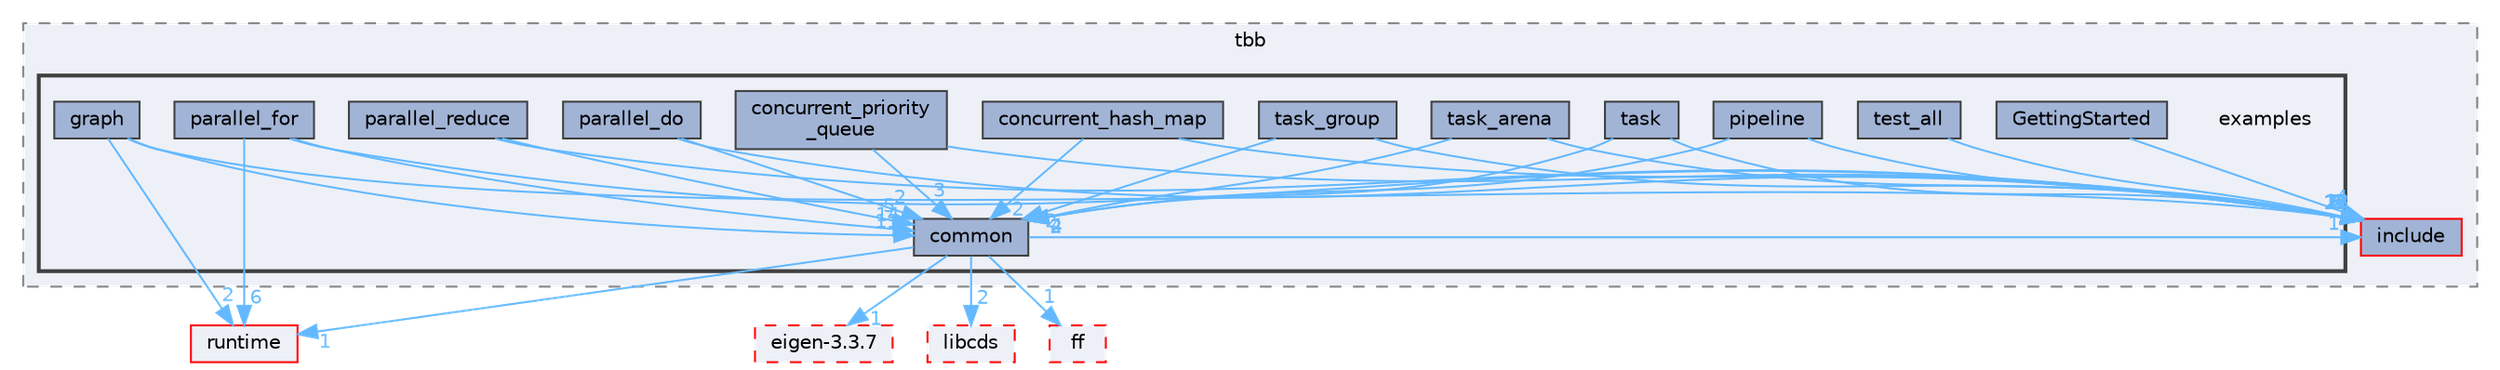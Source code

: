 digraph "external/taskflow/3rd-party/tbb/examples"
{
 // LATEX_PDF_SIZE
  bgcolor="transparent";
  edge [fontname=Helvetica,fontsize=10,labelfontname=Helvetica,labelfontsize=10];
  node [fontname=Helvetica,fontsize=10,shape=box,height=0.2,width=0.4];
  compound=true
  subgraph clusterdir_abe7062a90e3f7803c8f3bdd007f6ae1 {
    graph [ bgcolor="#edf0f7", pencolor="grey50", label="tbb", fontname=Helvetica,fontsize=10 style="filled,dashed", URL="dir_abe7062a90e3f7803c8f3bdd007f6ae1.html",tooltip=""]
  dir_9a108c806b4257aefe6c62ce1f799fad [label="include", fillcolor="#a2b4d6", color="red", style="filled", URL="dir_9a108c806b4257aefe6c62ce1f799fad.html",tooltip=""];
  subgraph clusterdir_728d8ef4f98e28e397f8fcf766944c46 {
    graph [ bgcolor="#edf0f7", pencolor="grey25", label="", fontname=Helvetica,fontsize=10 style="filled,bold", URL="dir_728d8ef4f98e28e397f8fcf766944c46.html",tooltip=""]
    dir_728d8ef4f98e28e397f8fcf766944c46 [shape=plaintext, label="examples"];
  dir_54703c436fa5ff1ab20c927331cf8a3a [label="common", fillcolor="#a2b4d6", color="grey25", style="filled", URL="dir_54703c436fa5ff1ab20c927331cf8a3a.html",tooltip=""];
  dir_d9220db523c9a70e1f2284c5a8e01b2e [label="concurrent_hash_map", fillcolor="#a2b4d6", color="grey25", style="filled", URL="dir_d9220db523c9a70e1f2284c5a8e01b2e.html",tooltip=""];
  dir_21dcc382a9b36572392858b964cf58fd [label="concurrent_priority\l_queue", fillcolor="#a2b4d6", color="grey25", style="filled", URL="dir_21dcc382a9b36572392858b964cf58fd.html",tooltip=""];
  dir_1b5fc657e508d29286e1d84e4ed921f3 [label="GettingStarted", fillcolor="#a2b4d6", color="grey25", style="filled", URL="dir_1b5fc657e508d29286e1d84e4ed921f3.html",tooltip=""];
  dir_5c1ff9a9d529b3731c40a8c08de40ad5 [label="graph", fillcolor="#a2b4d6", color="grey25", style="filled", URL="dir_5c1ff9a9d529b3731c40a8c08de40ad5.html",tooltip=""];
  dir_2b030c37bf86076d5859433a693c16c8 [label="parallel_do", fillcolor="#a2b4d6", color="grey25", style="filled", URL="dir_2b030c37bf86076d5859433a693c16c8.html",tooltip=""];
  dir_c19d9c190765b3f8fd642fafe7395bab [label="parallel_for", fillcolor="#a2b4d6", color="grey25", style="filled", URL="dir_c19d9c190765b3f8fd642fafe7395bab.html",tooltip=""];
  dir_06a89a44378afb7102d679565b511c5b [label="parallel_reduce", fillcolor="#a2b4d6", color="grey25", style="filled", URL="dir_06a89a44378afb7102d679565b511c5b.html",tooltip=""];
  dir_86406531d93c0e390aafd6dff616f5af [label="pipeline", fillcolor="#a2b4d6", color="grey25", style="filled", URL="dir_86406531d93c0e390aafd6dff616f5af.html",tooltip=""];
  dir_cba09dec2db835182d111c8043ac7ce5 [label="task", fillcolor="#a2b4d6", color="grey25", style="filled", URL="dir_cba09dec2db835182d111c8043ac7ce5.html",tooltip=""];
  dir_38caaf1cc0812aabbf5d0c9354a630a7 [label="task_arena", fillcolor="#a2b4d6", color="grey25", style="filled", URL="dir_38caaf1cc0812aabbf5d0c9354a630a7.html",tooltip=""];
  dir_f1a4e2b96ccb69fe777020377927ee04 [label="task_group", fillcolor="#a2b4d6", color="grey25", style="filled", URL="dir_f1a4e2b96ccb69fe777020377927ee04.html",tooltip=""];
  dir_064a287a4beddc10d410fd860d8c8a26 [label="test_all", fillcolor="#a2b4d6", color="grey25", style="filled", URL="dir_064a287a4beddc10d410fd860d8c8a26.html",tooltip=""];
  }
  }
  dir_cb031e414f281a658b23dddb30bb9d2c [label="runtime", fillcolor="#edf0f7", color="red", style="filled", URL="dir_cb031e414f281a658b23dddb30bb9d2c.html",tooltip=""];
  dir_ab6169dce0214f69bd11de922f7415d8 [label="libcds", fillcolor="#edf0f7", color="red", style="filled,dashed", URL="dir_ab6169dce0214f69bd11de922f7415d8.html",tooltip=""];
  dir_76847c2e48732228b0d9f5df109ae853 [label="ff", fillcolor="#edf0f7", color="red", style="filled,dashed", URL="dir_76847c2e48732228b0d9f5df109ae853.html",tooltip=""];
  dir_6c93be1e894d30561f4c37354dfed8f5 [label="eigen-3.3.7", fillcolor="#edf0f7", color="red", style="filled,dashed", URL="dir_6c93be1e894d30561f4c37354dfed8f5.html",tooltip=""];
  dir_54703c436fa5ff1ab20c927331cf8a3a->dir_ab6169dce0214f69bd11de922f7415d8 [headlabel="2", labeldistance=1.5 headhref="dir_000148_000445.html" href="dir_000148_000445.html" color="steelblue1" fontcolor="steelblue1"];
  dir_54703c436fa5ff1ab20c927331cf8a3a->dir_76847c2e48732228b0d9f5df109ae853 [headlabel="1", labeldistance=1.5 headhref="dir_000148_000311.html" href="dir_000148_000311.html" color="steelblue1" fontcolor="steelblue1"];
  dir_54703c436fa5ff1ab20c927331cf8a3a->dir_6c93be1e894d30561f4c37354dfed8f5 [headlabel="1", labeldistance=1.5 headhref="dir_000148_000239.html" href="dir_000148_000239.html" color="steelblue1" fontcolor="steelblue1"];
  dir_54703c436fa5ff1ab20c927331cf8a3a->dir_cb031e414f281a658b23dddb30bb9d2c [headlabel="1", labeldistance=1.5 headhref="dir_000148_000628.html" href="dir_000148_000628.html" color="steelblue1" fontcolor="steelblue1"];
  dir_54703c436fa5ff1ab20c927331cf8a3a->dir_9a108c806b4257aefe6c62ce1f799fad [headlabel="1", labeldistance=1.5 headhref="dir_000148_000389.html" href="dir_000148_000389.html" color="steelblue1" fontcolor="steelblue1"];
  dir_d9220db523c9a70e1f2284c5a8e01b2e->dir_9a108c806b4257aefe6c62ce1f799fad [headlabel="5", labeldistance=1.5 headhref="dir_000155_000389.html" href="dir_000155_000389.html" color="steelblue1" fontcolor="steelblue1"];
  dir_d9220db523c9a70e1f2284c5a8e01b2e->dir_54703c436fa5ff1ab20c927331cf8a3a [headlabel="2", labeldistance=1.5 headhref="dir_000155_000148.html" href="dir_000155_000148.html" color="steelblue1" fontcolor="steelblue1"];
  dir_21dcc382a9b36572392858b964cf58fd->dir_9a108c806b4257aefe6c62ce1f799fad [headlabel="6", labeldistance=1.5 headhref="dir_000156_000389.html" href="dir_000156_000389.html" color="steelblue1" fontcolor="steelblue1"];
  dir_21dcc382a9b36572392858b964cf58fd->dir_54703c436fa5ff1ab20c927331cf8a3a [headlabel="3", labeldistance=1.5 headhref="dir_000156_000148.html" href="dir_000156_000148.html" color="steelblue1" fontcolor="steelblue1"];
  dir_1b5fc657e508d29286e1d84e4ed921f3->dir_9a108c806b4257aefe6c62ce1f799fad [headlabel="4", labeldistance=1.5 headhref="dir_000352_000389.html" href="dir_000352_000389.html" color="steelblue1" fontcolor="steelblue1"];
  dir_5c1ff9a9d529b3731c40a8c08de40ad5->dir_54703c436fa5ff1ab20c927331cf8a3a [headlabel="11", labeldistance=1.5 headhref="dir_000361_000148.html" href="dir_000361_000148.html" color="steelblue1" fontcolor="steelblue1"];
  dir_5c1ff9a9d529b3731c40a8c08de40ad5->dir_9a108c806b4257aefe6c62ce1f799fad [headlabel="23", labeldistance=1.5 headhref="dir_000361_000389.html" href="dir_000361_000389.html" color="steelblue1" fontcolor="steelblue1"];
  dir_5c1ff9a9d529b3731c40a8c08de40ad5->dir_cb031e414f281a658b23dddb30bb9d2c [headlabel="2", labeldistance=1.5 headhref="dir_000361_000628.html" href="dir_000361_000628.html" color="steelblue1" fontcolor="steelblue1"];
  dir_2b030c37bf86076d5859433a693c16c8->dir_9a108c806b4257aefe6c62ce1f799fad [headlabel="3", labeldistance=1.5 headhref="dir_000535_000389.html" href="dir_000535_000389.html" color="steelblue1" fontcolor="steelblue1"];
  dir_2b030c37bf86076d5859433a693c16c8->dir_54703c436fa5ff1ab20c927331cf8a3a [headlabel="2", labeldistance=1.5 headhref="dir_000535_000148.html" href="dir_000535_000148.html" color="steelblue1" fontcolor="steelblue1"];
  dir_c19d9c190765b3f8fd642fafe7395bab->dir_9a108c806b4257aefe6c62ce1f799fad [headlabel="25", labeldistance=1.5 headhref="dir_000536_000389.html" href="dir_000536_000389.html" color="steelblue1" fontcolor="steelblue1"];
  dir_c19d9c190765b3f8fd642fafe7395bab->dir_cb031e414f281a658b23dddb30bb9d2c [headlabel="6", labeldistance=1.5 headhref="dir_000536_000628.html" href="dir_000536_000628.html" color="steelblue1" fontcolor="steelblue1"];
  dir_c19d9c190765b3f8fd642fafe7395bab->dir_54703c436fa5ff1ab20c927331cf8a3a [headlabel="14", labeldistance=1.5 headhref="dir_000536_000148.html" href="dir_000536_000148.html" color="steelblue1" fontcolor="steelblue1"];
  dir_06a89a44378afb7102d679565b511c5b->dir_54703c436fa5ff1ab20c927331cf8a3a [headlabel="5", labeldistance=1.5 headhref="dir_000538_000148.html" href="dir_000538_000148.html" color="steelblue1" fontcolor="steelblue1"];
  dir_06a89a44378afb7102d679565b511c5b->dir_9a108c806b4257aefe6c62ce1f799fad [headlabel="11", labeldistance=1.5 headhref="dir_000538_000389.html" href="dir_000538_000389.html" color="steelblue1" fontcolor="steelblue1"];
  dir_86406531d93c0e390aafd6dff616f5af->dir_9a108c806b4257aefe6c62ce1f799fad [headlabel="4", labeldistance=1.5 headhref="dir_000547_000389.html" href="dir_000547_000389.html" color="steelblue1" fontcolor="steelblue1"];
  dir_86406531d93c0e390aafd6dff616f5af->dir_54703c436fa5ff1ab20c927331cf8a3a [headlabel="2", labeldistance=1.5 headhref="dir_000547_000148.html" href="dir_000547_000148.html" color="steelblue1" fontcolor="steelblue1"];
  dir_cba09dec2db835182d111c8043ac7ce5->dir_9a108c806b4257aefe6c62ce1f799fad [headlabel="7", labeldistance=1.5 headhref="dir_000816_000389.html" href="dir_000816_000389.html" color="steelblue1" fontcolor="steelblue1"];
  dir_cba09dec2db835182d111c8043ac7ce5->dir_54703c436fa5ff1ab20c927331cf8a3a [headlabel="2", labeldistance=1.5 headhref="dir_000816_000148.html" href="dir_000816_000148.html" color="steelblue1" fontcolor="steelblue1"];
  dir_38caaf1cc0812aabbf5d0c9354a630a7->dir_54703c436fa5ff1ab20c927331cf8a3a [headlabel="4", labeldistance=1.5 headhref="dir_000817_000148.html" href="dir_000817_000148.html" color="steelblue1" fontcolor="steelblue1"];
  dir_38caaf1cc0812aabbf5d0c9354a630a7->dir_9a108c806b4257aefe6c62ce1f799fad [headlabel="6", labeldistance=1.5 headhref="dir_000817_000389.html" href="dir_000817_000389.html" color="steelblue1" fontcolor="steelblue1"];
  dir_f1a4e2b96ccb69fe777020377927ee04->dir_54703c436fa5ff1ab20c927331cf8a3a [headlabel="2", labeldistance=1.5 headhref="dir_000818_000148.html" href="dir_000818_000148.html" color="steelblue1" fontcolor="steelblue1"];
  dir_f1a4e2b96ccb69fe777020377927ee04->dir_9a108c806b4257aefe6c62ce1f799fad [headlabel="3", labeldistance=1.5 headhref="dir_000818_000389.html" href="dir_000818_000389.html" color="steelblue1" fontcolor="steelblue1"];
  dir_064a287a4beddc10d410fd860d8c8a26->dir_9a108c806b4257aefe6c62ce1f799fad [headlabel="13", labeldistance=1.5 headhref="dir_000844_000389.html" href="dir_000844_000389.html" color="steelblue1" fontcolor="steelblue1"];
}
